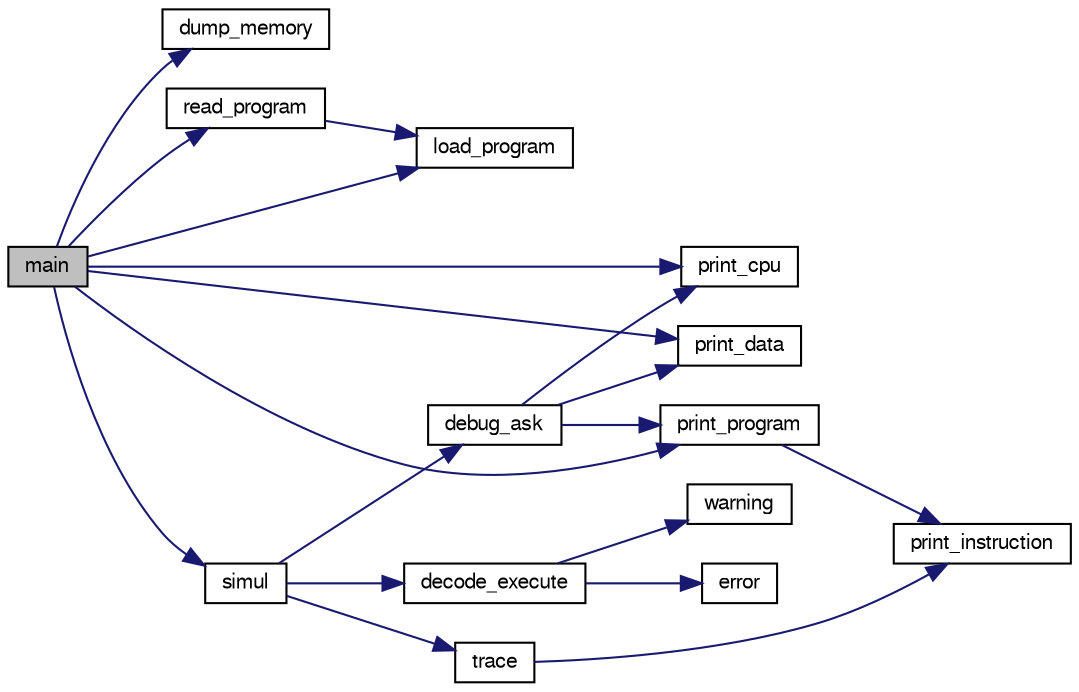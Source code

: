 digraph "main"
{
  edge [fontname="FreeSans",fontsize="10",labelfontname="FreeSans",labelfontsize="10"];
  node [fontname="FreeSans",fontsize="10",shape=record];
  rankdir="LR";
  Node1 [label="main",height=0.2,width=0.4,color="black", fillcolor="grey75", style="filled" fontcolor="black"];
  Node1 -> Node2 [color="midnightblue",fontsize="10",style="solid",fontname="FreeSans"];
  Node2 [label="dump_memory",height=0.2,width=0.4,color="black", fillcolor="white", style="filled",URL="$machine_8c.html#aa69650bbdba0125402a22c4451755412",tooltip="Affichage du programme et des données. "];
  Node1 -> Node3 [color="midnightblue",fontsize="10",style="solid",fontname="FreeSans"];
  Node3 [label="load_program",height=0.2,width=0.4,color="black", fillcolor="white", style="filled",URL="$machine_8c.html#a9ac26e6f927cf2956823b4f9588d44df",tooltip="Chargement d&#39;un programme. "];
  Node1 -> Node4 [color="midnightblue",fontsize="10",style="solid",fontname="FreeSans"];
  Node4 [label="print_cpu",height=0.2,width=0.4,color="black", fillcolor="white", style="filled",URL="$machine_8c.html#a87cfff30238b966cfc3c0c416d7076e9",tooltip="Affichage des registres du CPU. "];
  Node1 -> Node5 [color="midnightblue",fontsize="10",style="solid",fontname="FreeSans"];
  Node5 [label="print_data",height=0.2,width=0.4,color="black", fillcolor="white", style="filled",URL="$machine_8c.html#a549be6eaf631d871e9357513c748640d",tooltip="Affichage des données du programme. "];
  Node1 -> Node6 [color="midnightblue",fontsize="10",style="solid",fontname="FreeSans"];
  Node6 [label="print_program",height=0.2,width=0.4,color="black", fillcolor="white", style="filled",URL="$machine_8c.html#aba3ce4987ef379073d9d3f31debf89e7",tooltip="Affichage des instructions du programme. "];
  Node6 -> Node7 [color="midnightblue",fontsize="10",style="solid",fontname="FreeSans"];
  Node7 [label="print_instruction",height=0.2,width=0.4,color="black", fillcolor="white", style="filled",URL="$instruction_8c.html#a437080d5e8c504588a47d0dba468492f",tooltip="affiche une instruction sous forme lisible "];
  Node1 -> Node8 [color="midnightblue",fontsize="10",style="solid",fontname="FreeSans"];
  Node8 [label="read_program",height=0.2,width=0.4,color="black", fillcolor="white", style="filled",URL="$machine_8c.html#ac59b88844961c2479108151e24dd555a",tooltip="Lecture d&#39;un programme depuis un fichier binaire. "];
  Node8 -> Node3 [color="midnightblue",fontsize="10",style="solid",fontname="FreeSans"];
  Node1 -> Node9 [color="midnightblue",fontsize="10",style="solid",fontname="FreeSans"];
  Node9 [label="simul",height=0.2,width=0.4,color="black", fillcolor="white", style="filled",URL="$machine_8c.html#ad0bfa0ce7434b963eea888d7b847ac3b",tooltip="Simulation. "];
  Node9 -> Node10 [color="midnightblue",fontsize="10",style="solid",fontname="FreeSans"];
  Node10 [label="debug_ask",height=0.2,width=0.4,color="black", fillcolor="white", style="filled",URL="$debug_8c.html#a3a88fdc680b7a1ae8c4c7c8ddee730ab",tooltip="Dialogue de mise au point interactive pour l&#39;instruction courante. "];
  Node10 -> Node4 [color="midnightblue",fontsize="10",style="solid",fontname="FreeSans"];
  Node10 -> Node5 [color="midnightblue",fontsize="10",style="solid",fontname="FreeSans"];
  Node10 -> Node6 [color="midnightblue",fontsize="10",style="solid",fontname="FreeSans"];
  Node9 -> Node11 [color="midnightblue",fontsize="10",style="solid",fontname="FreeSans"];
  Node11 [label="decode_execute",height=0.2,width=0.4,color="black", fillcolor="white", style="filled",URL="$exec_8c.html#a41471ced34d27777447c2609173af7de",tooltip="Décodage et exécution d&#39;une instruction. "];
  Node11 -> Node12 [color="midnightblue",fontsize="10",style="solid",fontname="FreeSans"];
  Node12 [label="error",height=0.2,width=0.4,color="black", fillcolor="white", style="filled",URL="$error_8c.html#a531bb138b38aef758b45a442aa53938a",tooltip="Affichage d&#39;une erreur et fin du simulateur. "];
  Node11 -> Node13 [color="midnightblue",fontsize="10",style="solid",fontname="FreeSans"];
  Node13 [label="warning",height=0.2,width=0.4,color="black", fillcolor="white", style="filled",URL="$error_8c.html#aec2872edfc57849ea2557178dc2b2673",tooltip="Affichage d&#39;un avertissement. "];
  Node9 -> Node14 [color="midnightblue",fontsize="10",style="solid",fontname="FreeSans"];
  Node14 [label="trace",height=0.2,width=0.4,color="black", fillcolor="white", style="filled",URL="$exec_8c.html#aae353f8fd7ccdbebd6c37fc0f75d12d3",tooltip="Trace de l&#39;exécution. "];
  Node14 -> Node7 [color="midnightblue",fontsize="10",style="solid",fontname="FreeSans"];
}
